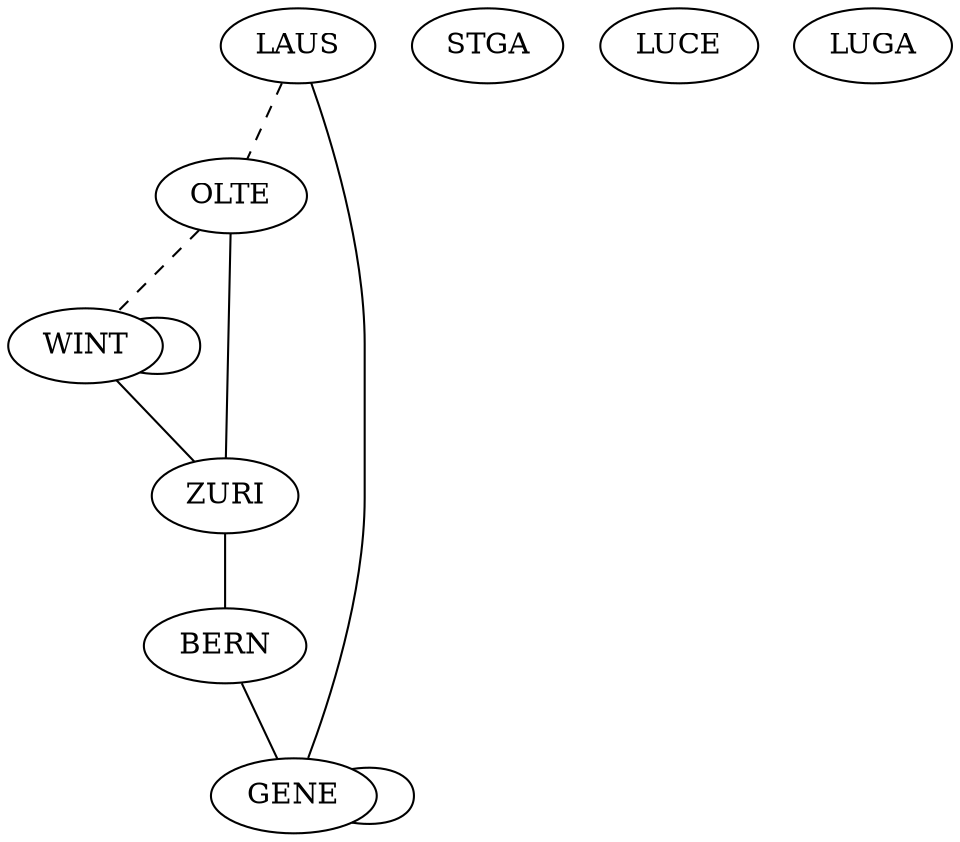 graph G{
	OLTE [pos="0,0!"];
	WINT [pos="5,0!"];
	ZURI [pos="3,-1!"];
	STGA [pos="6,-1.25!"];
	LUCE [pos="3,-3!"];
	BERN [pos="1,-3.5!"];
	LAUS [pos="-1,-4.5!"];
	GENE [pos="-1.5,-6!"];
	LUGA [pos="3,-5.75!"];
GENE--GENE;
LAUS--GENE;
BERN--GENE;
ZURI--BERN;
OLTE--ZURI;
WINT--ZURI;
WINT--WINT;

edge[style=dashed];
LAUS--OLTE;
OLTE--WINT;
}
